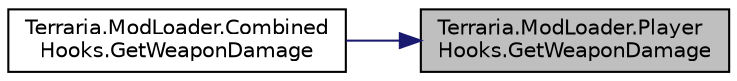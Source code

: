 digraph "Terraria.ModLoader.PlayerHooks.GetWeaponDamage"
{
 // LATEX_PDF_SIZE
  edge [fontname="Helvetica",fontsize="10",labelfontname="Helvetica",labelfontsize="10"];
  node [fontname="Helvetica",fontsize="10",shape=record];
  rankdir="RL";
  Node1 [label="Terraria.ModLoader.Player\lHooks.GetWeaponDamage",height=0.2,width=0.4,color="black", fillcolor="grey75", style="filled", fontcolor="black",tooltip=" "];
  Node1 -> Node2 [dir="back",color="midnightblue",fontsize="10",style="solid",fontname="Helvetica"];
  Node2 [label="Terraria.ModLoader.Combined\lHooks.GetWeaponDamage",height=0.2,width=0.4,color="black", fillcolor="white", style="filled",URL="$class_terraria_1_1_mod_loader_1_1_combined_hooks.html#ae6ecbc6b4c8603dfd16162b3c7b2b419",tooltip=" "];
}
